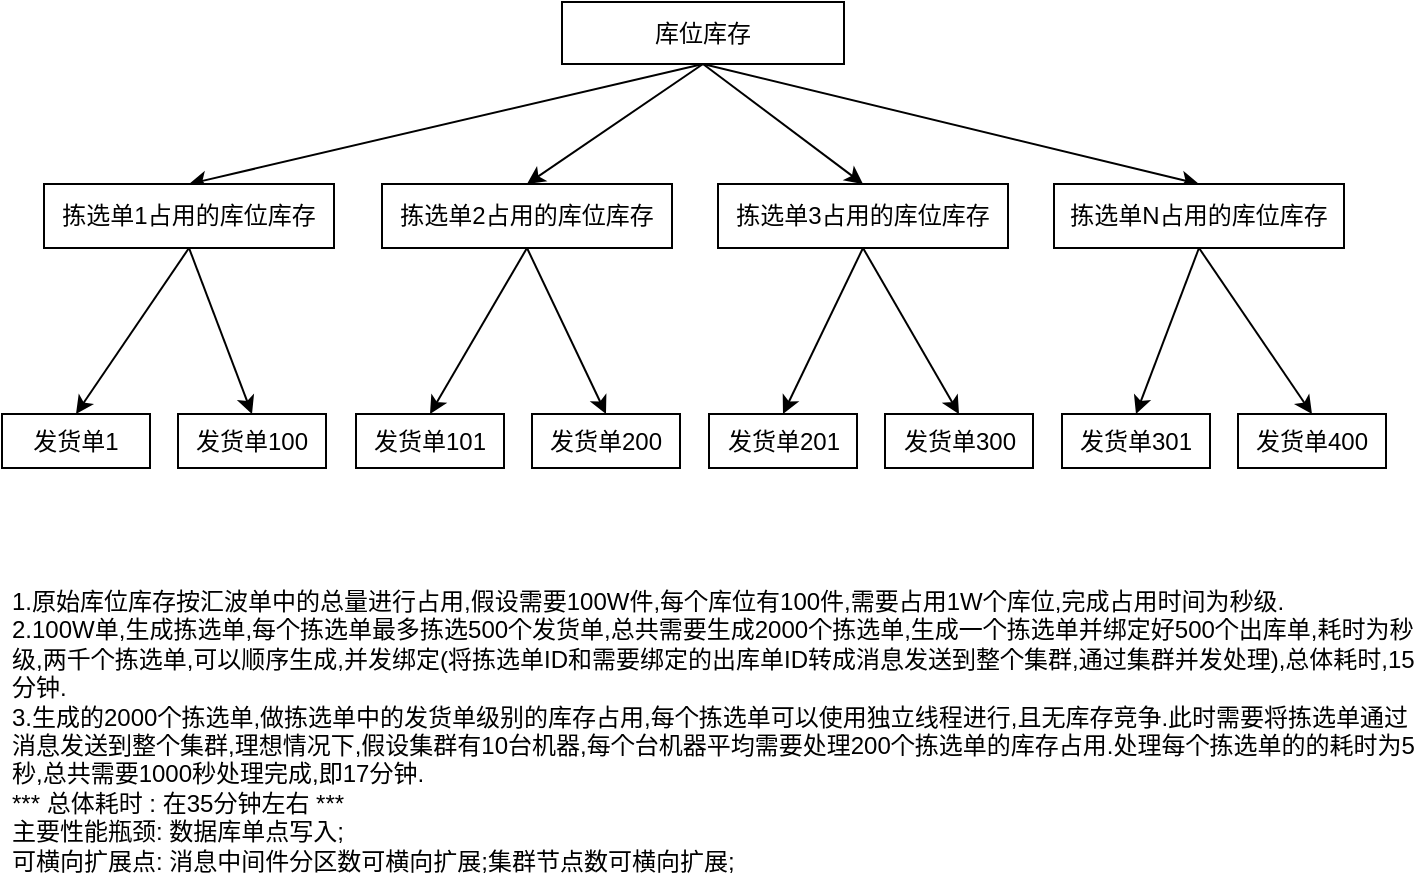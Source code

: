 <mxfile version="14.8.0" type="github">
  <diagram id="uZbJU9xNhfvfBdfA2iXR" name="第 1 页">
    <mxGraphModel dx="815" dy="454" grid="0" gridSize="10" guides="1" tooltips="1" connect="1" arrows="1" fold="1" page="1" pageScale="1" pageWidth="827" pageHeight="1169" math="0" shadow="0">
      <root>
        <mxCell id="0" />
        <mxCell id="1" parent="0" />
        <mxCell id="zsgrnOs2awig9EdUBvT2-6" style="rounded=0;orthogonalLoop=1;jettySize=auto;html=1;entryX=0.5;entryY=0;entryDx=0;entryDy=0;exitX=0.5;exitY=1;exitDx=0;exitDy=0;" edge="1" parent="1" source="zsgrnOs2awig9EdUBvT2-1" target="zsgrnOs2awig9EdUBvT2-2">
          <mxGeometry relative="1" as="geometry" />
        </mxCell>
        <mxCell id="zsgrnOs2awig9EdUBvT2-7" style="edgeStyle=none;rounded=0;orthogonalLoop=1;jettySize=auto;html=1;entryX=0.5;entryY=0;entryDx=0;entryDy=0;exitX=0.5;exitY=1;exitDx=0;exitDy=0;" edge="1" parent="1" source="zsgrnOs2awig9EdUBvT2-1" target="zsgrnOs2awig9EdUBvT2-3">
          <mxGeometry relative="1" as="geometry" />
        </mxCell>
        <mxCell id="zsgrnOs2awig9EdUBvT2-8" style="edgeStyle=none;rounded=0;orthogonalLoop=1;jettySize=auto;html=1;entryX=0.5;entryY=0;entryDx=0;entryDy=0;exitX=0.5;exitY=1;exitDx=0;exitDy=0;" edge="1" parent="1" source="zsgrnOs2awig9EdUBvT2-1" target="zsgrnOs2awig9EdUBvT2-4">
          <mxGeometry relative="1" as="geometry" />
        </mxCell>
        <mxCell id="zsgrnOs2awig9EdUBvT2-9" style="edgeStyle=none;rounded=0;orthogonalLoop=1;jettySize=auto;html=1;entryX=0.5;entryY=0;entryDx=0;entryDy=0;exitX=0.5;exitY=1;exitDx=0;exitDy=0;" edge="1" parent="1" source="zsgrnOs2awig9EdUBvT2-1" target="zsgrnOs2awig9EdUBvT2-5">
          <mxGeometry relative="1" as="geometry" />
        </mxCell>
        <mxCell id="zsgrnOs2awig9EdUBvT2-1" value="库位库存" style="rounded=0;whiteSpace=wrap;html=1;" vertex="1" parent="1">
          <mxGeometry x="327" y="54" width="141" height="31" as="geometry" />
        </mxCell>
        <mxCell id="zsgrnOs2awig9EdUBvT2-18" style="edgeStyle=none;rounded=0;orthogonalLoop=1;jettySize=auto;html=1;entryX=0.5;entryY=0;entryDx=0;entryDy=0;exitX=0.5;exitY=1;exitDx=0;exitDy=0;" edge="1" parent="1" source="zsgrnOs2awig9EdUBvT2-2" target="zsgrnOs2awig9EdUBvT2-10">
          <mxGeometry relative="1" as="geometry" />
        </mxCell>
        <mxCell id="zsgrnOs2awig9EdUBvT2-19" style="edgeStyle=none;rounded=0;orthogonalLoop=1;jettySize=auto;html=1;entryX=0.5;entryY=0;entryDx=0;entryDy=0;exitX=0.5;exitY=1;exitDx=0;exitDy=0;" edge="1" parent="1" source="zsgrnOs2awig9EdUBvT2-2" target="zsgrnOs2awig9EdUBvT2-11">
          <mxGeometry relative="1" as="geometry" />
        </mxCell>
        <mxCell id="zsgrnOs2awig9EdUBvT2-2" value="拣选单1占用的库位库存" style="rounded=0;whiteSpace=wrap;html=1;" vertex="1" parent="1">
          <mxGeometry x="68" y="145" width="145" height="32" as="geometry" />
        </mxCell>
        <mxCell id="zsgrnOs2awig9EdUBvT2-20" style="edgeStyle=none;rounded=0;orthogonalLoop=1;jettySize=auto;html=1;entryX=0.5;entryY=0;entryDx=0;entryDy=0;exitX=0.5;exitY=1;exitDx=0;exitDy=0;" edge="1" parent="1" source="zsgrnOs2awig9EdUBvT2-3" target="zsgrnOs2awig9EdUBvT2-12">
          <mxGeometry relative="1" as="geometry" />
        </mxCell>
        <mxCell id="zsgrnOs2awig9EdUBvT2-21" style="edgeStyle=none;rounded=0;orthogonalLoop=1;jettySize=auto;html=1;entryX=0.5;entryY=0;entryDx=0;entryDy=0;exitX=0.5;exitY=1;exitDx=0;exitDy=0;" edge="1" parent="1" source="zsgrnOs2awig9EdUBvT2-3" target="zsgrnOs2awig9EdUBvT2-13">
          <mxGeometry relative="1" as="geometry" />
        </mxCell>
        <mxCell id="zsgrnOs2awig9EdUBvT2-3" value="拣选单2占用的库位库存" style="rounded=0;whiteSpace=wrap;html=1;" vertex="1" parent="1">
          <mxGeometry x="237" y="145" width="145" height="32" as="geometry" />
        </mxCell>
        <mxCell id="zsgrnOs2awig9EdUBvT2-22" style="edgeStyle=none;rounded=0;orthogonalLoop=1;jettySize=auto;html=1;entryX=0.5;entryY=0;entryDx=0;entryDy=0;exitX=0.5;exitY=1;exitDx=0;exitDy=0;" edge="1" parent="1" source="zsgrnOs2awig9EdUBvT2-4" target="zsgrnOs2awig9EdUBvT2-14">
          <mxGeometry relative="1" as="geometry" />
        </mxCell>
        <mxCell id="zsgrnOs2awig9EdUBvT2-23" style="edgeStyle=none;rounded=0;orthogonalLoop=1;jettySize=auto;html=1;entryX=0.5;entryY=0;entryDx=0;entryDy=0;exitX=0.5;exitY=1;exitDx=0;exitDy=0;" edge="1" parent="1" source="zsgrnOs2awig9EdUBvT2-4" target="zsgrnOs2awig9EdUBvT2-15">
          <mxGeometry relative="1" as="geometry" />
        </mxCell>
        <mxCell id="zsgrnOs2awig9EdUBvT2-4" value="拣选单3占用的库位库存" style="rounded=0;whiteSpace=wrap;html=1;" vertex="1" parent="1">
          <mxGeometry x="405" y="145" width="145" height="32" as="geometry" />
        </mxCell>
        <mxCell id="zsgrnOs2awig9EdUBvT2-24" style="edgeStyle=none;rounded=0;orthogonalLoop=1;jettySize=auto;html=1;entryX=0.5;entryY=0;entryDx=0;entryDy=0;exitX=0.5;exitY=1;exitDx=0;exitDy=0;" edge="1" parent="1" source="zsgrnOs2awig9EdUBvT2-5" target="zsgrnOs2awig9EdUBvT2-16">
          <mxGeometry relative="1" as="geometry" />
        </mxCell>
        <mxCell id="zsgrnOs2awig9EdUBvT2-25" style="edgeStyle=none;rounded=0;orthogonalLoop=1;jettySize=auto;html=1;entryX=0.5;entryY=0;entryDx=0;entryDy=0;exitX=0.5;exitY=1;exitDx=0;exitDy=0;" edge="1" parent="1" source="zsgrnOs2awig9EdUBvT2-5" target="zsgrnOs2awig9EdUBvT2-17">
          <mxGeometry relative="1" as="geometry" />
        </mxCell>
        <mxCell id="zsgrnOs2awig9EdUBvT2-5" value="拣选单N占用的库位库存" style="rounded=0;whiteSpace=wrap;html=1;" vertex="1" parent="1">
          <mxGeometry x="573" y="145" width="145" height="32" as="geometry" />
        </mxCell>
        <mxCell id="zsgrnOs2awig9EdUBvT2-10" value="发货单1" style="rounded=0;whiteSpace=wrap;html=1;" vertex="1" parent="1">
          <mxGeometry x="47" y="260" width="74" height="27" as="geometry" />
        </mxCell>
        <mxCell id="zsgrnOs2awig9EdUBvT2-11" value="发货单100" style="rounded=0;whiteSpace=wrap;html=1;" vertex="1" parent="1">
          <mxGeometry x="135" y="260" width="74" height="27" as="geometry" />
        </mxCell>
        <mxCell id="zsgrnOs2awig9EdUBvT2-12" value="发货单101" style="rounded=0;whiteSpace=wrap;html=1;" vertex="1" parent="1">
          <mxGeometry x="224" y="260" width="74" height="27" as="geometry" />
        </mxCell>
        <mxCell id="zsgrnOs2awig9EdUBvT2-13" value="发货单200" style="rounded=0;whiteSpace=wrap;html=1;" vertex="1" parent="1">
          <mxGeometry x="312" y="260" width="74" height="27" as="geometry" />
        </mxCell>
        <mxCell id="zsgrnOs2awig9EdUBvT2-14" value="发货单201" style="rounded=0;whiteSpace=wrap;html=1;" vertex="1" parent="1">
          <mxGeometry x="400.5" y="260" width="74" height="27" as="geometry" />
        </mxCell>
        <mxCell id="zsgrnOs2awig9EdUBvT2-15" value="发货单300" style="rounded=0;whiteSpace=wrap;html=1;" vertex="1" parent="1">
          <mxGeometry x="488.5" y="260" width="74" height="27" as="geometry" />
        </mxCell>
        <mxCell id="zsgrnOs2awig9EdUBvT2-16" value="发货单301" style="rounded=0;whiteSpace=wrap;html=1;" vertex="1" parent="1">
          <mxGeometry x="577" y="260" width="74" height="27" as="geometry" />
        </mxCell>
        <mxCell id="zsgrnOs2awig9EdUBvT2-17" value="发货单400" style="rounded=0;whiteSpace=wrap;html=1;" vertex="1" parent="1">
          <mxGeometry x="665" y="260" width="74" height="27" as="geometry" />
        </mxCell>
        <mxCell id="zsgrnOs2awig9EdUBvT2-26" value="1.原始库位库存按汇波单中的总量进行占用,假设需要100W件,每个库位有100件,需要占用1W个库位,完成占用时间为秒级.&lt;br&gt;2.100W单,生成拣选单,每个拣选单最多拣选500个发货单,总共需要生成2000个拣选单,生成一个拣选单并绑定好500个出库单,耗时为秒级,两千个拣选单,可以顺序生成,并发绑定(将拣选单ID和需要绑定的出库单ID转成消息发送到整个集群,通过集群并发处理),总体耗时,15分钟.&lt;br&gt;3.生成的2000个拣选单,做拣选单中的发货单级别的库存占用,每个拣选单可以使用独立线程进行,且无库存竞争.此时需要将拣选单通过消息发送到整个集群,理想情况下,假设集群有10台机器,每个台机器平均需要处理200个拣选单的库存占用.处理每个拣选单的的耗时为5秒,总共需要1000秒处理完成,即17分钟.&lt;br&gt;*** 总体耗时 : 在35分钟左右 ***&lt;br&gt;主要性能瓶颈: 数据库单点写入;&lt;br&gt;可横向扩展点: 消息中间件分区数可横向扩展;集群节点数可横向扩展;" style="text;html=1;strokeColor=none;fillColor=none;align=left;verticalAlign=top;whiteSpace=wrap;rounded=0;" vertex="1" parent="1">
          <mxGeometry x="50" y="340" width="708" height="156" as="geometry" />
        </mxCell>
      </root>
    </mxGraphModel>
  </diagram>
</mxfile>
